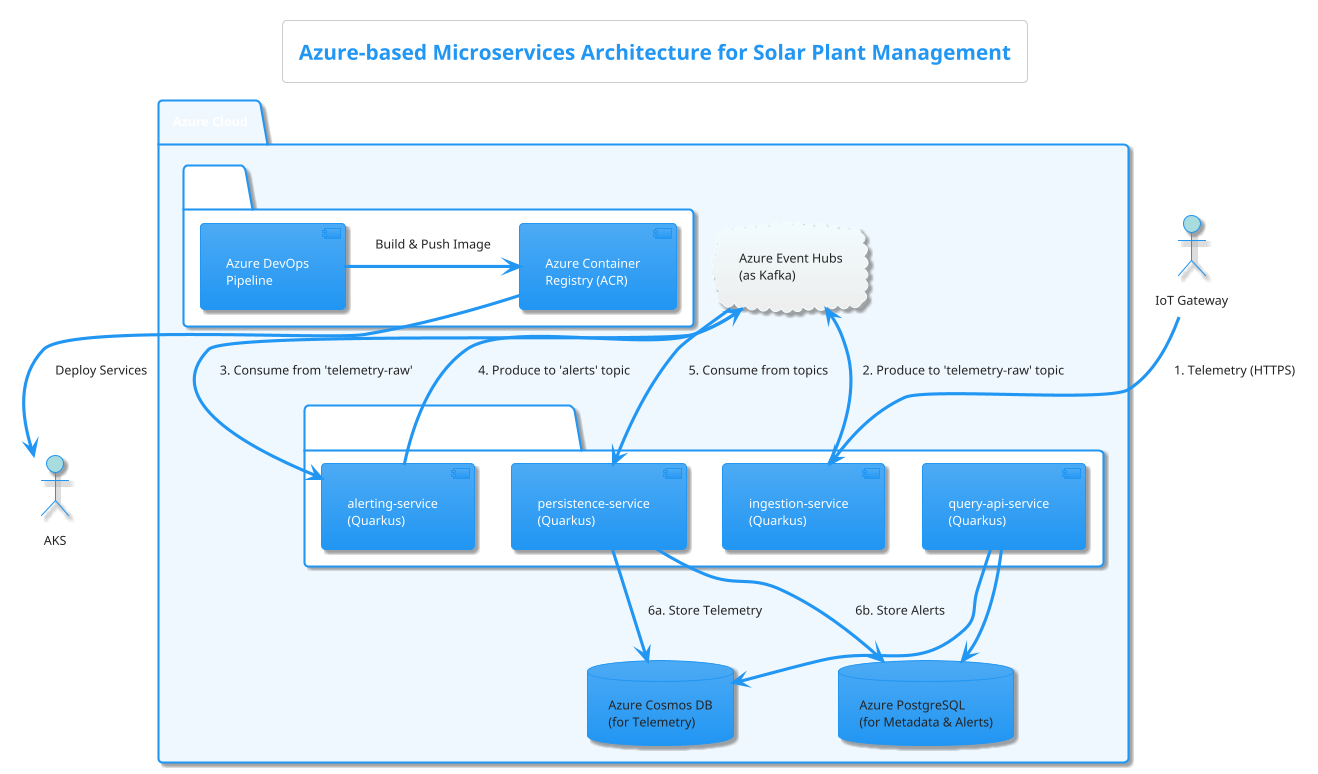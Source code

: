 @startuml
!theme materia
title Azure-based Microservices Architecture for Solar Plant Management

!include <tupadr3/font-awesome-5/server>
!include <tupadr3/font-awesome-5/cogs>

skinparam actor {
  backgroundColor #A9DCDF
}

actor "IoT Gateway" as Gateway

package "Azure Cloud" #AliceBlue {

  cloud "Azure Event Hubs\n(as Kafka)" as Kafka

  package "Azure Kubernetes Service (AKS) Cluster" {

    component "ingestion-service\n(Quarkus)" as IngestionSvc
    component "alerting-service\n(Quarkus)" as AlertingSvc
    component "persistence-service\n(Quarkus)" as PersistenceSvc
    component "query-api-service\n(Quarkus)" as QuerySvc

  }

  database "Azure Cosmos DB\n(for Telemetry)" as CosmosDB
  database "Azure PostgreSQL\n(for Metadata & Alerts)" as PostgresDB

  package "CI/CD" {
      component "Azure DevOps\nPipeline" as CI
      component "Azure Container\nRegistry (ACR)" as ACR
  }
}

' Data Flow
Gateway --> IngestionSvc : "1. Telemetry (HTTPS)"
IngestionSvc -> Kafka : "2. Produce to 'telemetry-raw' topic"

Kafka --> AlertingSvc : "3. Consume from 'telemetry-raw'"
AlertingSvc -> Kafka : "4. Produce to 'alerts' topic"

Kafka --> PersistenceSvc : "5. Consume from topics"
PersistenceSvc --> CosmosDB : "6a. Store Telemetry"
PersistenceSvc --> PostgresDB : "6b. Store Alerts"

' CI/CD Flow
CI -> ACR : "Build & Push Image"
ACR --> AKS : "Deploy Services"

' Query Flow (for UI)
QuerySvc --> CosmosDB
QuerySvc --> PostgresDB

@enduml